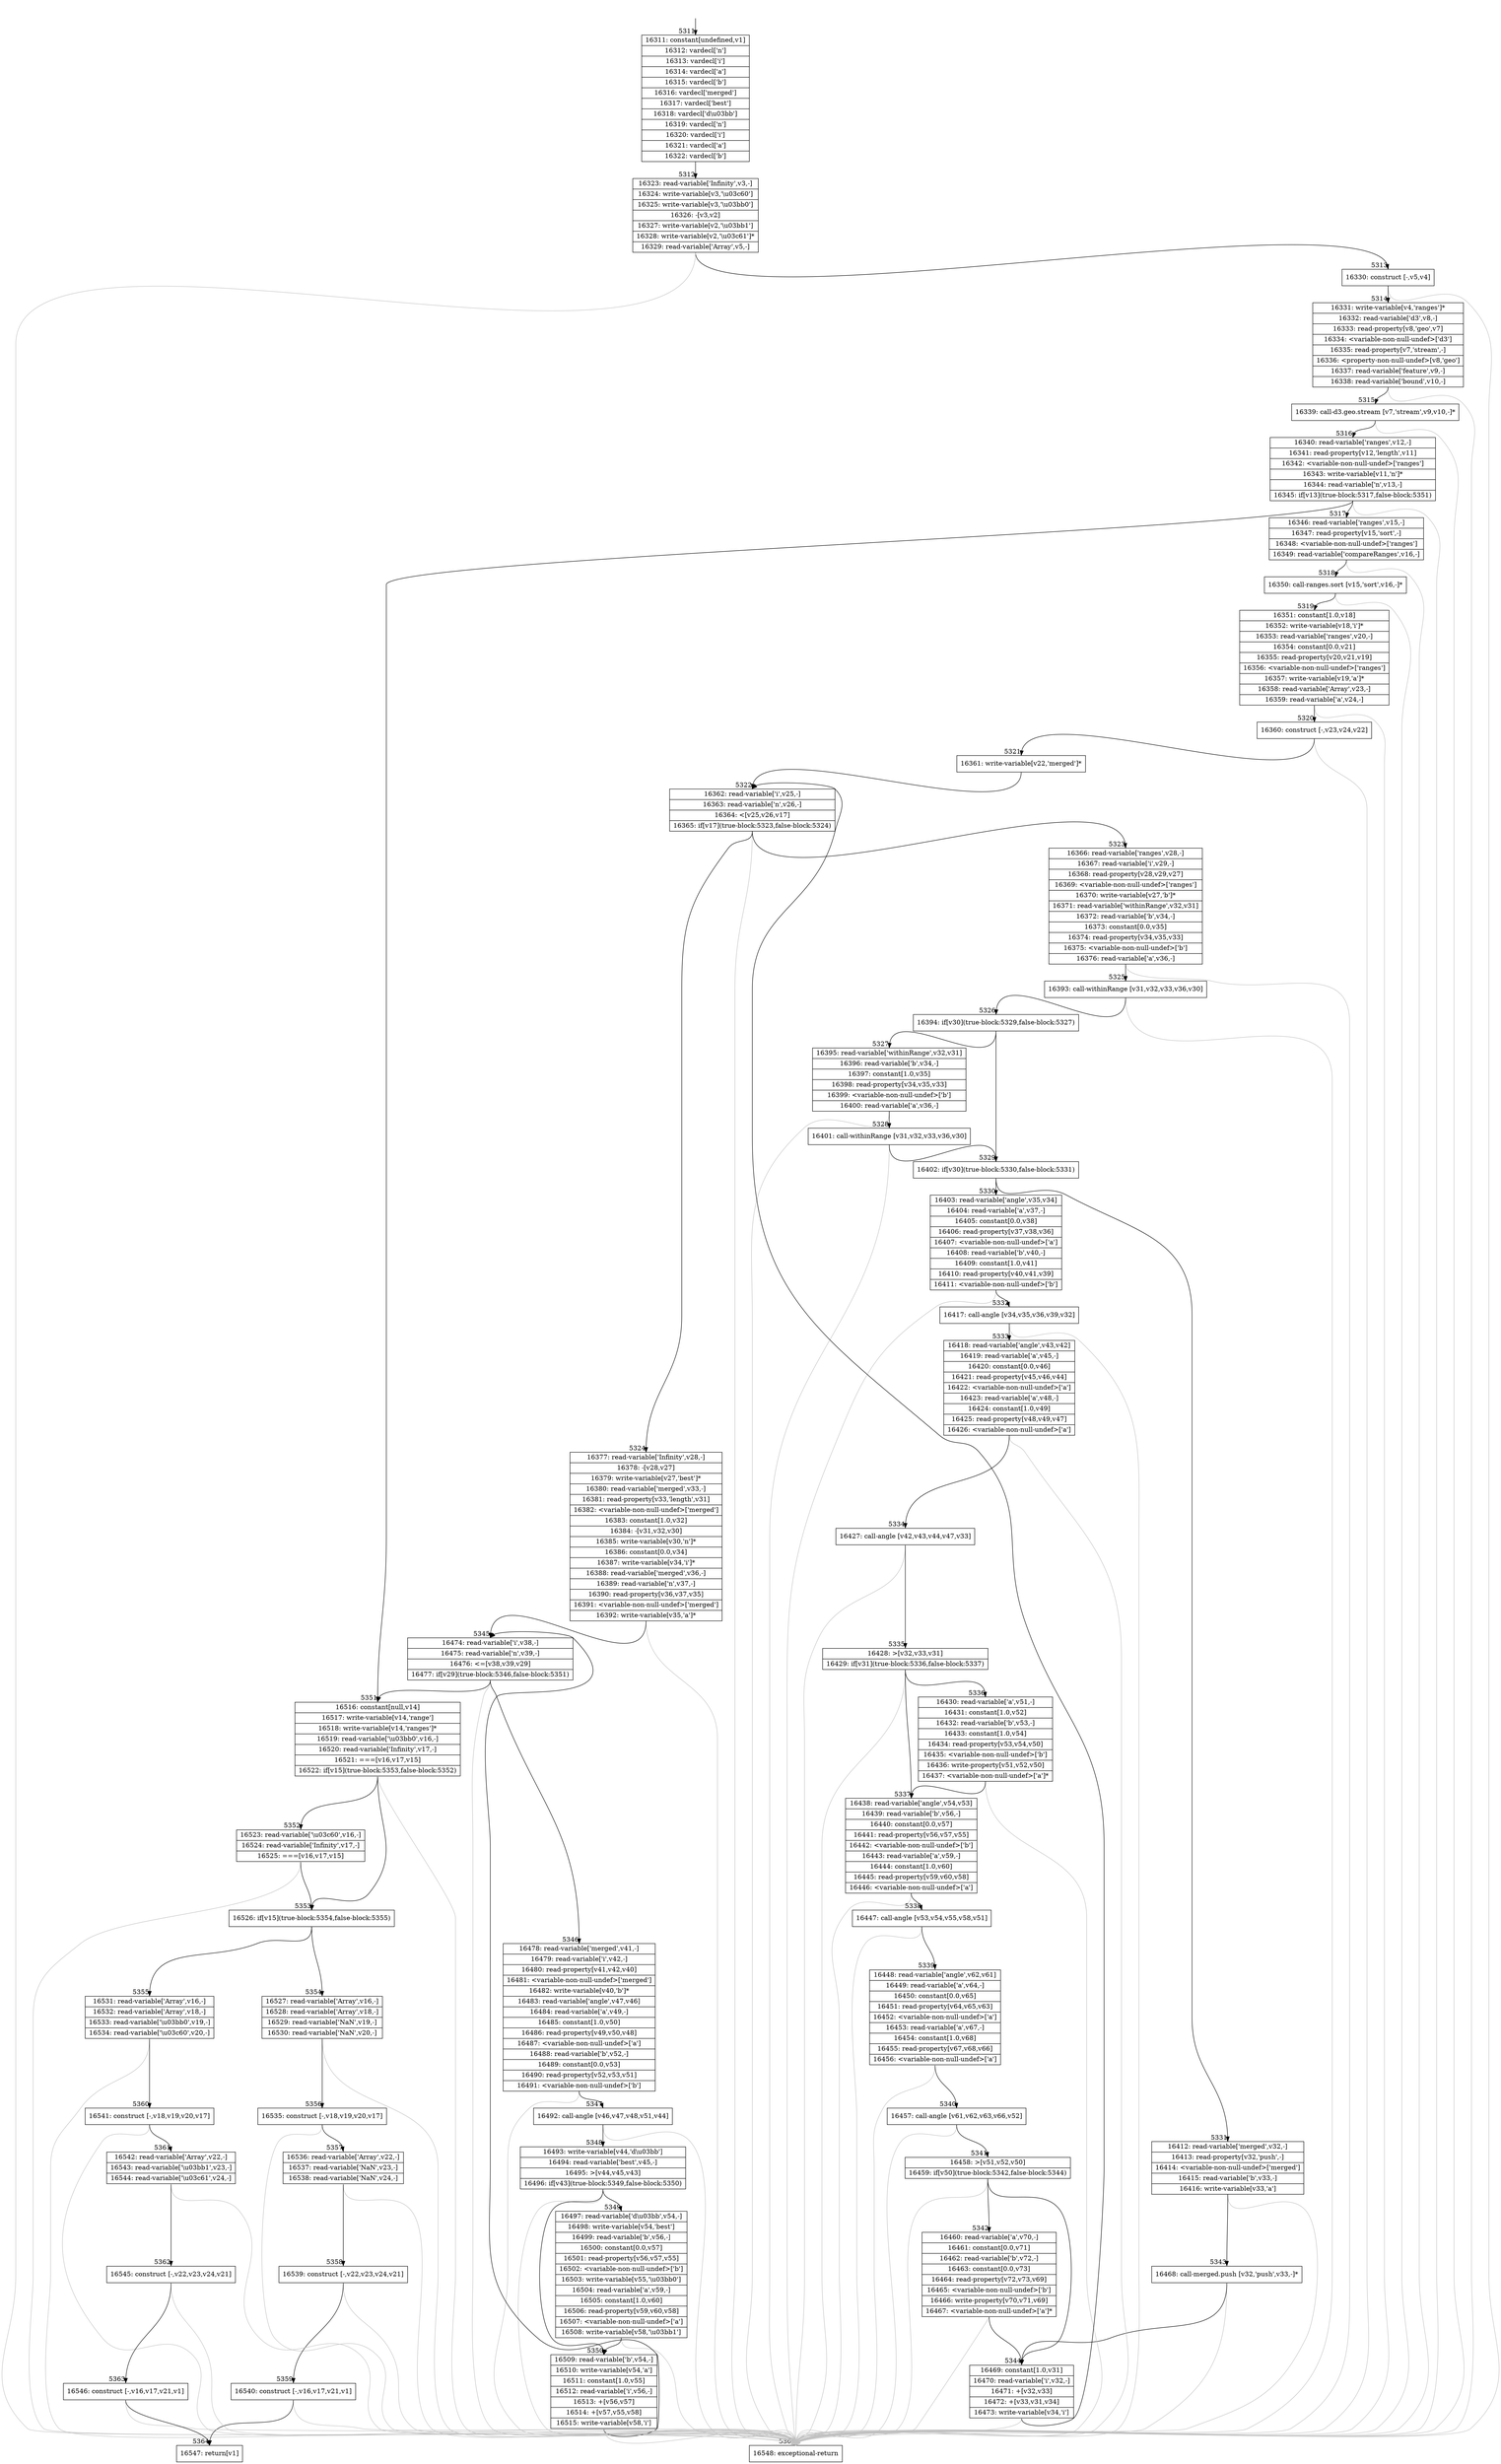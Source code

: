 digraph {
rankdir="TD"
BB_entry510[shape=none,label=""];
BB_entry510 -> BB5311 [tailport=s, headport=n, headlabel="    5311"]
BB5311 [shape=record label="{16311: constant[undefined,v1]|16312: vardecl['n']|16313: vardecl['i']|16314: vardecl['a']|16315: vardecl['b']|16316: vardecl['merged']|16317: vardecl['best']|16318: vardecl['d\\u03bb']|16319: vardecl['n']|16320: vardecl['i']|16321: vardecl['a']|16322: vardecl['b']}" ] 
BB5311 -> BB5312 [tailport=s, headport=n, headlabel="      5312"]
BB5312 [shape=record label="{16323: read-variable['Infinity',v3,-]|16324: write-variable[v3,'\\u03c60']|16325: write-variable[v3,'\\u03bb0']|16326: -[v3,v2]|16327: write-variable[v2,'\\u03bb1']|16328: write-variable[v2,'\\u03c61']*|16329: read-variable['Array',v5,-]}" ] 
BB5312 -> BB5313 [tailport=s, headport=n, headlabel="      5313"]
BB5312 -> BB5365 [tailport=s, headport=n, color=gray, headlabel="      5365"]
BB5313 [shape=record label="{16330: construct [-,v5,v4]}" ] 
BB5313 -> BB5314 [tailport=s, headport=n, headlabel="      5314"]
BB5313 -> BB5365 [tailport=s, headport=n, color=gray]
BB5314 [shape=record label="{16331: write-variable[v4,'ranges']*|16332: read-variable['d3',v8,-]|16333: read-property[v8,'geo',v7]|16334: \<variable-non-null-undef\>['d3']|16335: read-property[v7,'stream',-]|16336: \<property-non-null-undef\>[v8,'geo']|16337: read-variable['feature',v9,-]|16338: read-variable['bound',v10,-]}" ] 
BB5314 -> BB5315 [tailport=s, headport=n, headlabel="      5315"]
BB5314 -> BB5365 [tailport=s, headport=n, color=gray]
BB5315 [shape=record label="{16339: call-d3.geo.stream [v7,'stream',v9,v10,-]*}" ] 
BB5315 -> BB5316 [tailport=s, headport=n, headlabel="      5316"]
BB5315 -> BB5365 [tailport=s, headport=n, color=gray]
BB5316 [shape=record label="{16340: read-variable['ranges',v12,-]|16341: read-property[v12,'length',v11]|16342: \<variable-non-null-undef\>['ranges']|16343: write-variable[v11,'n']*|16344: read-variable['n',v13,-]|16345: if[v13](true-block:5317,false-block:5351)}" ] 
BB5316 -> BB5317 [tailport=s, headport=n, headlabel="      5317"]
BB5316 -> BB5351 [tailport=s, headport=n, headlabel="      5351"]
BB5316 -> BB5365 [tailport=s, headport=n, color=gray]
BB5317 [shape=record label="{16346: read-variable['ranges',v15,-]|16347: read-property[v15,'sort',-]|16348: \<variable-non-null-undef\>['ranges']|16349: read-variable['compareRanges',v16,-]}" ] 
BB5317 -> BB5318 [tailport=s, headport=n, headlabel="      5318"]
BB5317 -> BB5365 [tailport=s, headport=n, color=gray]
BB5318 [shape=record label="{16350: call-ranges.sort [v15,'sort',v16,-]*}" ] 
BB5318 -> BB5319 [tailport=s, headport=n, headlabel="      5319"]
BB5318 -> BB5365 [tailport=s, headport=n, color=gray]
BB5319 [shape=record label="{16351: constant[1.0,v18]|16352: write-variable[v18,'i']*|16353: read-variable['ranges',v20,-]|16354: constant[0.0,v21]|16355: read-property[v20,v21,v19]|16356: \<variable-non-null-undef\>['ranges']|16357: write-variable[v19,'a']*|16358: read-variable['Array',v23,-]|16359: read-variable['a',v24,-]}" ] 
BB5319 -> BB5320 [tailport=s, headport=n, headlabel="      5320"]
BB5319 -> BB5365 [tailport=s, headport=n, color=gray]
BB5320 [shape=record label="{16360: construct [-,v23,v24,v22]}" ] 
BB5320 -> BB5321 [tailport=s, headport=n, headlabel="      5321"]
BB5320 -> BB5365 [tailport=s, headport=n, color=gray]
BB5321 [shape=record label="{16361: write-variable[v22,'merged']*}" ] 
BB5321 -> BB5322 [tailport=s, headport=n, headlabel="      5322"]
BB5322 [shape=record label="{16362: read-variable['i',v25,-]|16363: read-variable['n',v26,-]|16364: \<[v25,v26,v17]|16365: if[v17](true-block:5323,false-block:5324)}" ] 
BB5322 -> BB5323 [tailport=s, headport=n, headlabel="      5323"]
BB5322 -> BB5324 [tailport=s, headport=n, headlabel="      5324"]
BB5322 -> BB5365 [tailport=s, headport=n, color=gray]
BB5323 [shape=record label="{16366: read-variable['ranges',v28,-]|16367: read-variable['i',v29,-]|16368: read-property[v28,v29,v27]|16369: \<variable-non-null-undef\>['ranges']|16370: write-variable[v27,'b']*|16371: read-variable['withinRange',v32,v31]|16372: read-variable['b',v34,-]|16373: constant[0.0,v35]|16374: read-property[v34,v35,v33]|16375: \<variable-non-null-undef\>['b']|16376: read-variable['a',v36,-]}" ] 
BB5323 -> BB5325 [tailport=s, headport=n, headlabel="      5325"]
BB5323 -> BB5365 [tailport=s, headport=n, color=gray]
BB5324 [shape=record label="{16377: read-variable['Infinity',v28,-]|16378: -[v28,v27]|16379: write-variable[v27,'best']*|16380: read-variable['merged',v33,-]|16381: read-property[v33,'length',v31]|16382: \<variable-non-null-undef\>['merged']|16383: constant[1.0,v32]|16384: -[v31,v32,v30]|16385: write-variable[v30,'n']*|16386: constant[0.0,v34]|16387: write-variable[v34,'i']*|16388: read-variable['merged',v36,-]|16389: read-variable['n',v37,-]|16390: read-property[v36,v37,v35]|16391: \<variable-non-null-undef\>['merged']|16392: write-variable[v35,'a']*}" ] 
BB5324 -> BB5345 [tailport=s, headport=n, headlabel="      5345"]
BB5324 -> BB5365 [tailport=s, headport=n, color=gray]
BB5325 [shape=record label="{16393: call-withinRange [v31,v32,v33,v36,v30]}" ] 
BB5325 -> BB5326 [tailport=s, headport=n, headlabel="      5326"]
BB5325 -> BB5365 [tailport=s, headport=n, color=gray]
BB5326 [shape=record label="{16394: if[v30](true-block:5329,false-block:5327)}" ] 
BB5326 -> BB5329 [tailport=s, headport=n, headlabel="      5329"]
BB5326 -> BB5327 [tailport=s, headport=n, headlabel="      5327"]
BB5327 [shape=record label="{16395: read-variable['withinRange',v32,v31]|16396: read-variable['b',v34,-]|16397: constant[1.0,v35]|16398: read-property[v34,v35,v33]|16399: \<variable-non-null-undef\>['b']|16400: read-variable['a',v36,-]}" ] 
BB5327 -> BB5328 [tailport=s, headport=n, headlabel="      5328"]
BB5327 -> BB5365 [tailport=s, headport=n, color=gray]
BB5328 [shape=record label="{16401: call-withinRange [v31,v32,v33,v36,v30]}" ] 
BB5328 -> BB5329 [tailport=s, headport=n]
BB5328 -> BB5365 [tailport=s, headport=n, color=gray]
BB5329 [shape=record label="{16402: if[v30](true-block:5330,false-block:5331)}" ] 
BB5329 -> BB5330 [tailport=s, headport=n, headlabel="      5330"]
BB5329 -> BB5331 [tailport=s, headport=n, headlabel="      5331"]
BB5330 [shape=record label="{16403: read-variable['angle',v35,v34]|16404: read-variable['a',v37,-]|16405: constant[0.0,v38]|16406: read-property[v37,v38,v36]|16407: \<variable-non-null-undef\>['a']|16408: read-variable['b',v40,-]|16409: constant[1.0,v41]|16410: read-property[v40,v41,v39]|16411: \<variable-non-null-undef\>['b']}" ] 
BB5330 -> BB5332 [tailport=s, headport=n, headlabel="      5332"]
BB5330 -> BB5365 [tailport=s, headport=n, color=gray]
BB5331 [shape=record label="{16412: read-variable['merged',v32,-]|16413: read-property[v32,'push',-]|16414: \<variable-non-null-undef\>['merged']|16415: read-variable['b',v33,-]|16416: write-variable[v33,'a']}" ] 
BB5331 -> BB5343 [tailport=s, headport=n, headlabel="      5343"]
BB5331 -> BB5365 [tailport=s, headport=n, color=gray]
BB5332 [shape=record label="{16417: call-angle [v34,v35,v36,v39,v32]}" ] 
BB5332 -> BB5333 [tailport=s, headport=n, headlabel="      5333"]
BB5332 -> BB5365 [tailport=s, headport=n, color=gray]
BB5333 [shape=record label="{16418: read-variable['angle',v43,v42]|16419: read-variable['a',v45,-]|16420: constant[0.0,v46]|16421: read-property[v45,v46,v44]|16422: \<variable-non-null-undef\>['a']|16423: read-variable['a',v48,-]|16424: constant[1.0,v49]|16425: read-property[v48,v49,v47]|16426: \<variable-non-null-undef\>['a']}" ] 
BB5333 -> BB5334 [tailport=s, headport=n, headlabel="      5334"]
BB5333 -> BB5365 [tailport=s, headport=n, color=gray]
BB5334 [shape=record label="{16427: call-angle [v42,v43,v44,v47,v33]}" ] 
BB5334 -> BB5335 [tailport=s, headport=n, headlabel="      5335"]
BB5334 -> BB5365 [tailport=s, headport=n, color=gray]
BB5335 [shape=record label="{16428: \>[v32,v33,v31]|16429: if[v31](true-block:5336,false-block:5337)}" ] 
BB5335 -> BB5336 [tailport=s, headport=n, headlabel="      5336"]
BB5335 -> BB5337 [tailport=s, headport=n, headlabel="      5337"]
BB5335 -> BB5365 [tailport=s, headport=n, color=gray]
BB5336 [shape=record label="{16430: read-variable['a',v51,-]|16431: constant[1.0,v52]|16432: read-variable['b',v53,-]|16433: constant[1.0,v54]|16434: read-property[v53,v54,v50]|16435: \<variable-non-null-undef\>['b']|16436: write-property[v51,v52,v50]|16437: \<variable-non-null-undef\>['a']*}" ] 
BB5336 -> BB5337 [tailport=s, headport=n]
BB5336 -> BB5365 [tailport=s, headport=n, color=gray]
BB5337 [shape=record label="{16438: read-variable['angle',v54,v53]|16439: read-variable['b',v56,-]|16440: constant[0.0,v57]|16441: read-property[v56,v57,v55]|16442: \<variable-non-null-undef\>['b']|16443: read-variable['a',v59,-]|16444: constant[1.0,v60]|16445: read-property[v59,v60,v58]|16446: \<variable-non-null-undef\>['a']}" ] 
BB5337 -> BB5338 [tailport=s, headport=n, headlabel="      5338"]
BB5337 -> BB5365 [tailport=s, headport=n, color=gray]
BB5338 [shape=record label="{16447: call-angle [v53,v54,v55,v58,v51]}" ] 
BB5338 -> BB5339 [tailport=s, headport=n, headlabel="      5339"]
BB5338 -> BB5365 [tailport=s, headport=n, color=gray]
BB5339 [shape=record label="{16448: read-variable['angle',v62,v61]|16449: read-variable['a',v64,-]|16450: constant[0.0,v65]|16451: read-property[v64,v65,v63]|16452: \<variable-non-null-undef\>['a']|16453: read-variable['a',v67,-]|16454: constant[1.0,v68]|16455: read-property[v67,v68,v66]|16456: \<variable-non-null-undef\>['a']}" ] 
BB5339 -> BB5340 [tailport=s, headport=n, headlabel="      5340"]
BB5339 -> BB5365 [tailport=s, headport=n, color=gray]
BB5340 [shape=record label="{16457: call-angle [v61,v62,v63,v66,v52]}" ] 
BB5340 -> BB5341 [tailport=s, headport=n, headlabel="      5341"]
BB5340 -> BB5365 [tailport=s, headport=n, color=gray]
BB5341 [shape=record label="{16458: \>[v51,v52,v50]|16459: if[v50](true-block:5342,false-block:5344)}" ] 
BB5341 -> BB5342 [tailport=s, headport=n, headlabel="      5342"]
BB5341 -> BB5344 [tailport=s, headport=n, headlabel="      5344"]
BB5341 -> BB5365 [tailport=s, headport=n, color=gray]
BB5342 [shape=record label="{16460: read-variable['a',v70,-]|16461: constant[0.0,v71]|16462: read-variable['b',v72,-]|16463: constant[0.0,v73]|16464: read-property[v72,v73,v69]|16465: \<variable-non-null-undef\>['b']|16466: write-property[v70,v71,v69]|16467: \<variable-non-null-undef\>['a']*}" ] 
BB5342 -> BB5344 [tailport=s, headport=n]
BB5342 -> BB5365 [tailport=s, headport=n, color=gray]
BB5343 [shape=record label="{16468: call-merged.push [v32,'push',v33,-]*}" ] 
BB5343 -> BB5344 [tailport=s, headport=n]
BB5343 -> BB5365 [tailport=s, headport=n, color=gray]
BB5344 [shape=record label="{16469: constant[1.0,v31]|16470: read-variable['i',v32,-]|16471: +[v32,v33]|16472: +[v33,v31,v34]|16473: write-variable[v34,'i']}" ] 
BB5344 -> BB5322 [tailport=s, headport=n]
BB5344 -> BB5365 [tailport=s, headport=n, color=gray]
BB5345 [shape=record label="{16474: read-variable['i',v38,-]|16475: read-variable['n',v39,-]|16476: \<=[v38,v39,v29]|16477: if[v29](true-block:5346,false-block:5351)}" ] 
BB5345 -> BB5346 [tailport=s, headport=n, headlabel="      5346"]
BB5345 -> BB5351 [tailport=s, headport=n]
BB5345 -> BB5365 [tailport=s, headport=n, color=gray]
BB5346 [shape=record label="{16478: read-variable['merged',v41,-]|16479: read-variable['i',v42,-]|16480: read-property[v41,v42,v40]|16481: \<variable-non-null-undef\>['merged']|16482: write-variable[v40,'b']*|16483: read-variable['angle',v47,v46]|16484: read-variable['a',v49,-]|16485: constant[1.0,v50]|16486: read-property[v49,v50,v48]|16487: \<variable-non-null-undef\>['a']|16488: read-variable['b',v52,-]|16489: constant[0.0,v53]|16490: read-property[v52,v53,v51]|16491: \<variable-non-null-undef\>['b']}" ] 
BB5346 -> BB5347 [tailport=s, headport=n, headlabel="      5347"]
BB5346 -> BB5365 [tailport=s, headport=n, color=gray]
BB5347 [shape=record label="{16492: call-angle [v46,v47,v48,v51,v44]}" ] 
BB5347 -> BB5348 [tailport=s, headport=n, headlabel="      5348"]
BB5347 -> BB5365 [tailport=s, headport=n, color=gray]
BB5348 [shape=record label="{16493: write-variable[v44,'d\\u03bb']|16494: read-variable['best',v45,-]|16495: \>[v44,v45,v43]|16496: if[v43](true-block:5349,false-block:5350)}" ] 
BB5348 -> BB5349 [tailport=s, headport=n, headlabel="      5349"]
BB5348 -> BB5350 [tailport=s, headport=n, headlabel="      5350"]
BB5348 -> BB5365 [tailport=s, headport=n, color=gray]
BB5349 [shape=record label="{16497: read-variable['d\\u03bb',v54,-]|16498: write-variable[v54,'best']|16499: read-variable['b',v56,-]|16500: constant[0.0,v57]|16501: read-property[v56,v57,v55]|16502: \<variable-non-null-undef\>['b']|16503: write-variable[v55,'\\u03bb0']|16504: read-variable['a',v59,-]|16505: constant[1.0,v60]|16506: read-property[v59,v60,v58]|16507: \<variable-non-null-undef\>['a']|16508: write-variable[v58,'\\u03bb1']}" ] 
BB5349 -> BB5350 [tailport=s, headport=n]
BB5349 -> BB5365 [tailport=s, headport=n, color=gray]
BB5350 [shape=record label="{16509: read-variable['b',v54,-]|16510: write-variable[v54,'a']|16511: constant[1.0,v55]|16512: read-variable['i',v56,-]|16513: +[v56,v57]|16514: +[v57,v55,v58]|16515: write-variable[v58,'i']}" ] 
BB5350 -> BB5345 [tailport=s, headport=n]
BB5350 -> BB5365 [tailport=s, headport=n, color=gray]
BB5351 [shape=record label="{16516: constant[null,v14]|16517: write-variable[v14,'range']|16518: write-variable[v14,'ranges']*|16519: read-variable['\\u03bb0',v16,-]|16520: read-variable['Infinity',v17,-]|16521: ===[v16,v17,v15]|16522: if[v15](true-block:5353,false-block:5352)}" ] 
BB5351 -> BB5353 [tailport=s, headport=n, headlabel="      5353"]
BB5351 -> BB5352 [tailport=s, headport=n, headlabel="      5352"]
BB5351 -> BB5365 [tailport=s, headport=n, color=gray]
BB5352 [shape=record label="{16523: read-variable['\\u03c60',v16,-]|16524: read-variable['Infinity',v17,-]|16525: ===[v16,v17,v15]}" ] 
BB5352 -> BB5353 [tailport=s, headport=n]
BB5352 -> BB5365 [tailport=s, headport=n, color=gray]
BB5353 [shape=record label="{16526: if[v15](true-block:5354,false-block:5355)}" ] 
BB5353 -> BB5354 [tailport=s, headport=n, headlabel="      5354"]
BB5353 -> BB5355 [tailport=s, headport=n, headlabel="      5355"]
BB5354 [shape=record label="{16527: read-variable['Array',v16,-]|16528: read-variable['Array',v18,-]|16529: read-variable['NaN',v19,-]|16530: read-variable['NaN',v20,-]}" ] 
BB5354 -> BB5356 [tailport=s, headport=n, headlabel="      5356"]
BB5354 -> BB5365 [tailport=s, headport=n, color=gray]
BB5355 [shape=record label="{16531: read-variable['Array',v16,-]|16532: read-variable['Array',v18,-]|16533: read-variable['\\u03bb0',v19,-]|16534: read-variable['\\u03c60',v20,-]}" ] 
BB5355 -> BB5360 [tailport=s, headport=n, headlabel="      5360"]
BB5355 -> BB5365 [tailport=s, headport=n, color=gray]
BB5356 [shape=record label="{16535: construct [-,v18,v19,v20,v17]}" ] 
BB5356 -> BB5357 [tailport=s, headport=n, headlabel="      5357"]
BB5356 -> BB5365 [tailport=s, headport=n, color=gray]
BB5357 [shape=record label="{16536: read-variable['Array',v22,-]|16537: read-variable['NaN',v23,-]|16538: read-variable['NaN',v24,-]}" ] 
BB5357 -> BB5358 [tailport=s, headport=n, headlabel="      5358"]
BB5357 -> BB5365 [tailport=s, headport=n, color=gray]
BB5358 [shape=record label="{16539: construct [-,v22,v23,v24,v21]}" ] 
BB5358 -> BB5359 [tailport=s, headport=n, headlabel="      5359"]
BB5358 -> BB5365 [tailport=s, headport=n, color=gray]
BB5359 [shape=record label="{16540: construct [-,v16,v17,v21,v1]}" ] 
BB5359 -> BB5364 [tailport=s, headport=n, headlabel="      5364"]
BB5359 -> BB5365 [tailport=s, headport=n, color=gray]
BB5360 [shape=record label="{16541: construct [-,v18,v19,v20,v17]}" ] 
BB5360 -> BB5361 [tailport=s, headport=n, headlabel="      5361"]
BB5360 -> BB5365 [tailport=s, headport=n, color=gray]
BB5361 [shape=record label="{16542: read-variable['Array',v22,-]|16543: read-variable['\\u03bb1',v23,-]|16544: read-variable['\\u03c61',v24,-]}" ] 
BB5361 -> BB5362 [tailport=s, headport=n, headlabel="      5362"]
BB5361 -> BB5365 [tailport=s, headport=n, color=gray]
BB5362 [shape=record label="{16545: construct [-,v22,v23,v24,v21]}" ] 
BB5362 -> BB5363 [tailport=s, headport=n, headlabel="      5363"]
BB5362 -> BB5365 [tailport=s, headport=n, color=gray]
BB5363 [shape=record label="{16546: construct [-,v16,v17,v21,v1]}" ] 
BB5363 -> BB5364 [tailport=s, headport=n]
BB5363 -> BB5365 [tailport=s, headport=n, color=gray]
BB5364 [shape=record label="{16547: return[v1]}" ] 
BB5365 [shape=record label="{16548: exceptional-return}" ] 
//#$~ 3125
}
